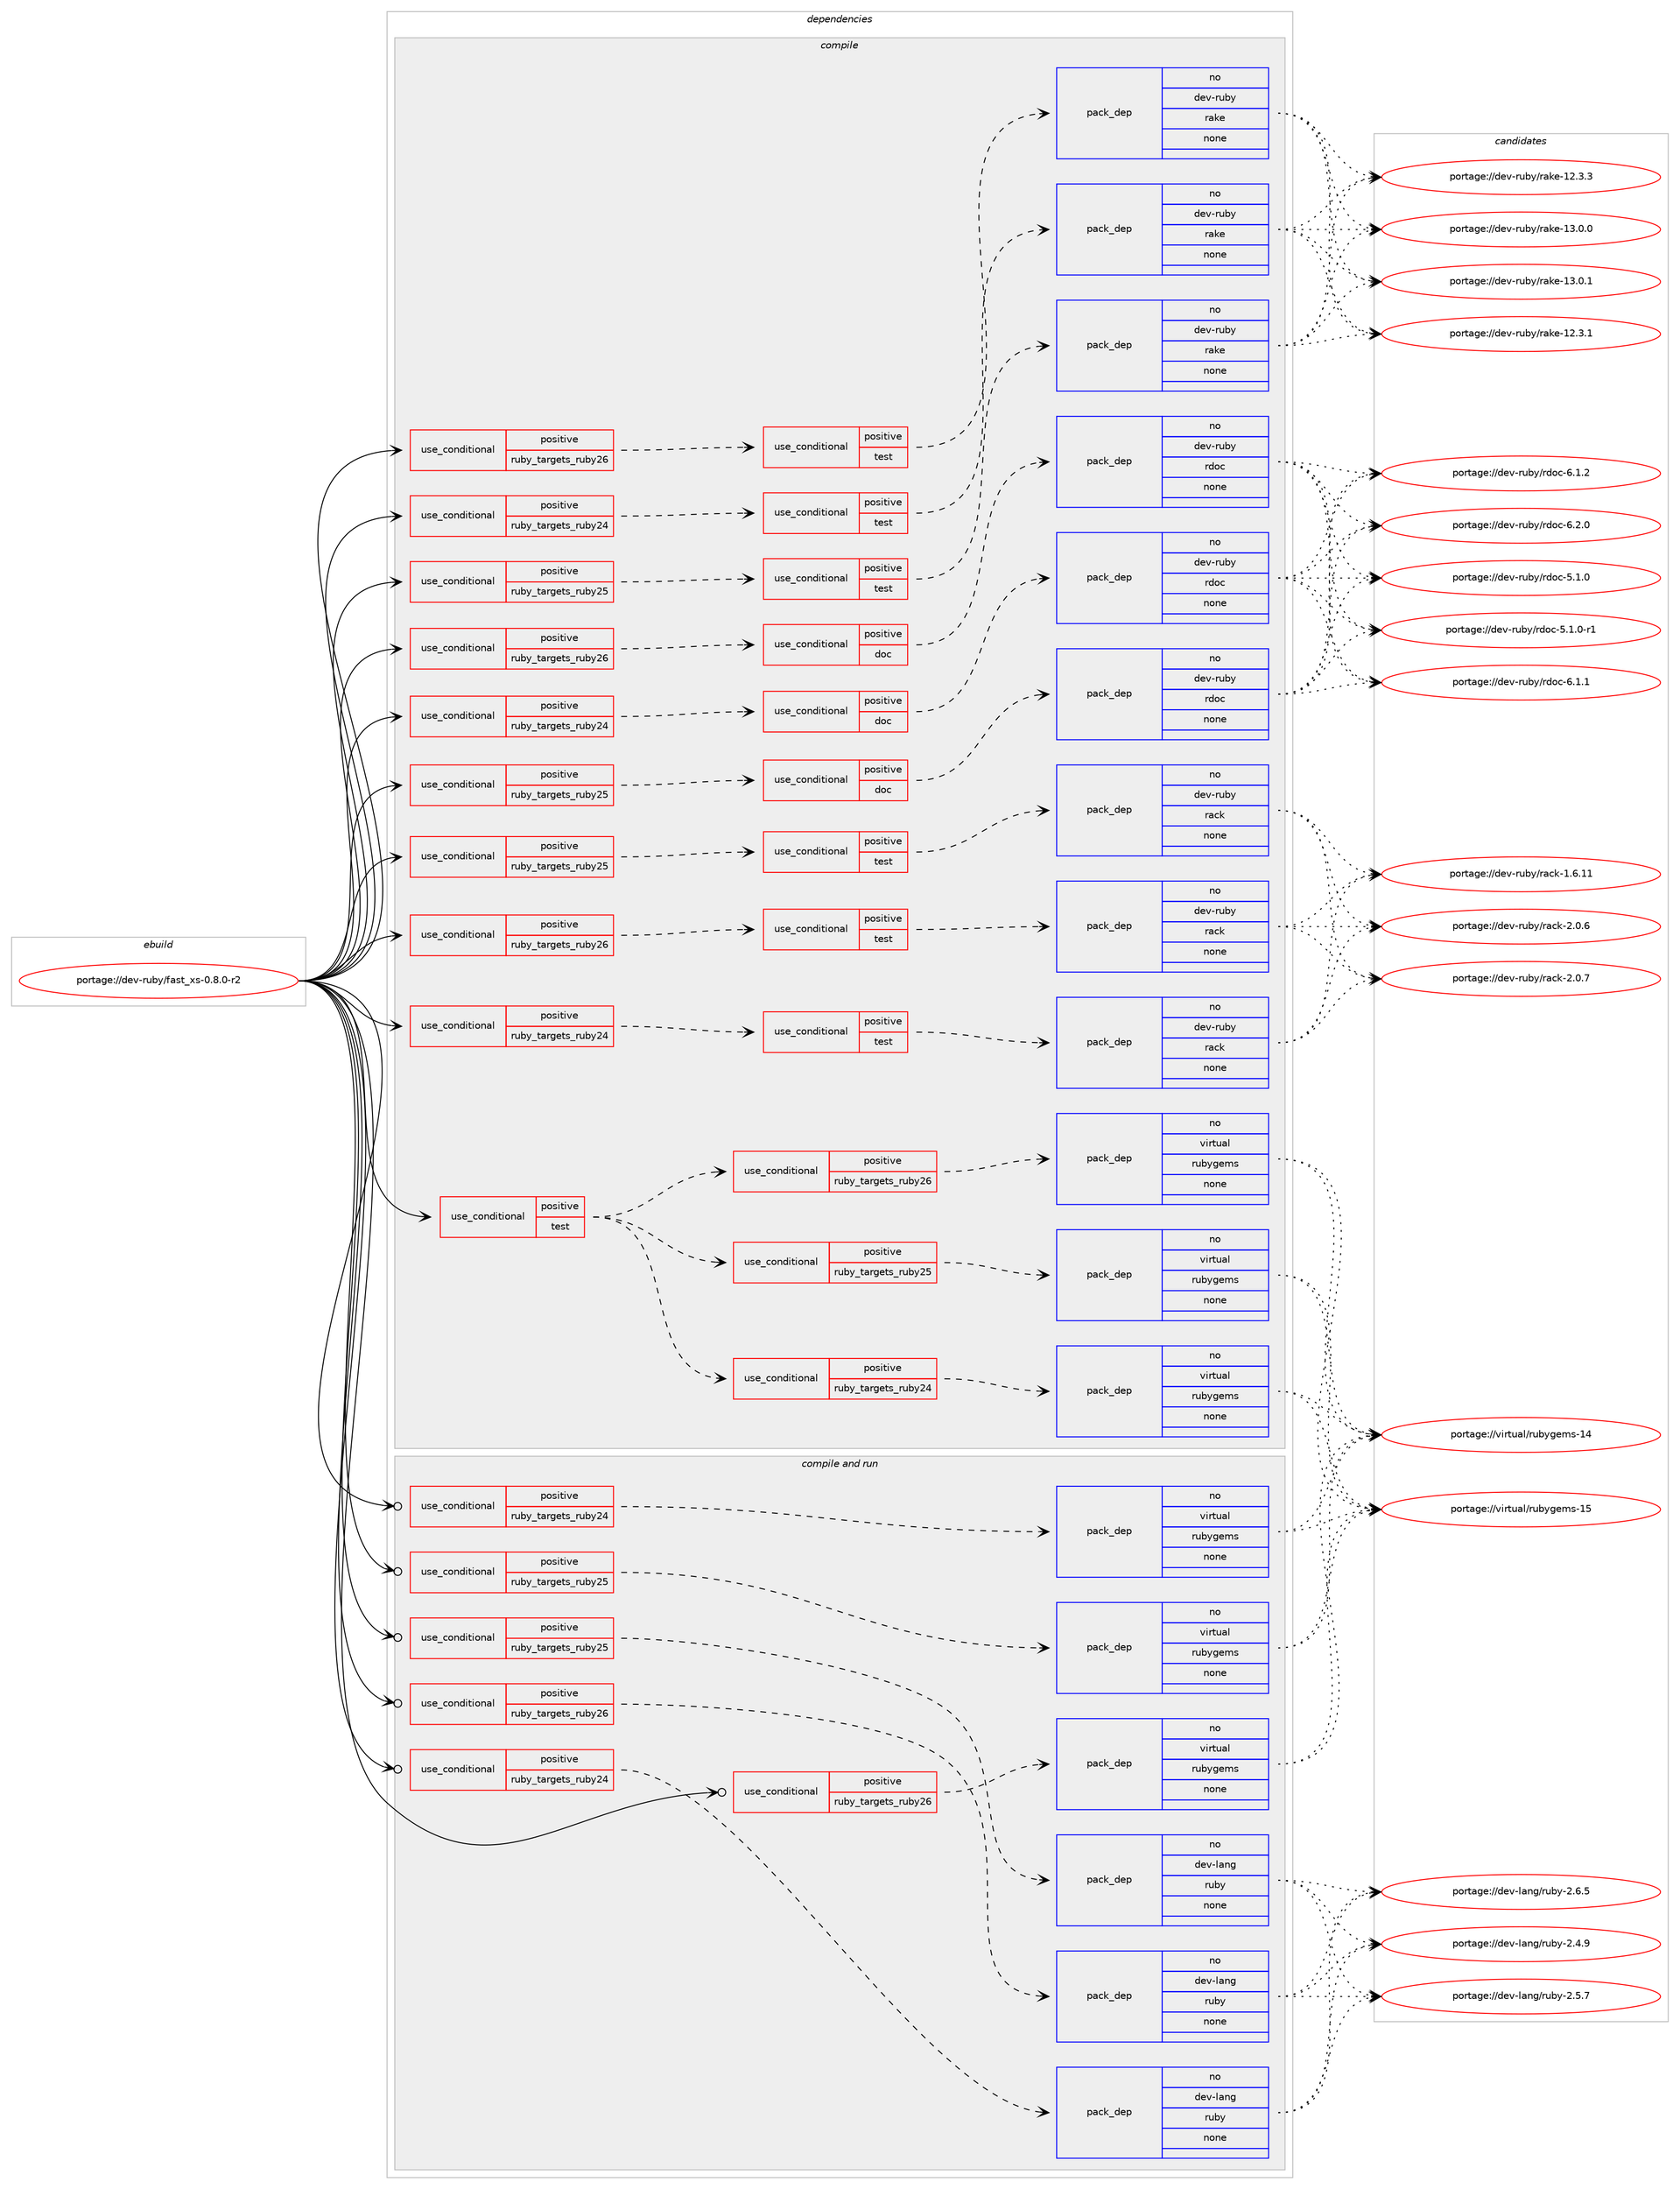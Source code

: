 digraph prolog {

# *************
# Graph options
# *************

newrank=true;
concentrate=true;
compound=true;
graph [rankdir=LR,fontname=Helvetica,fontsize=10,ranksep=1.5];#, ranksep=2.5, nodesep=0.2];
edge  [arrowhead=vee];
node  [fontname=Helvetica,fontsize=10];

# **********
# The ebuild
# **********

subgraph cluster_leftcol {
color=gray;
rank=same;
label=<<i>ebuild</i>>;
id [label="portage://dev-ruby/fast_xs-0.8.0-r2", color=red, width=4, href="../dev-ruby/fast_xs-0.8.0-r2.svg"];
}

# ****************
# The dependencies
# ****************

subgraph cluster_midcol {
color=gray;
label=<<i>dependencies</i>>;
subgraph cluster_compile {
fillcolor="#eeeeee";
style=filled;
label=<<i>compile</i>>;
subgraph cond52075 {
dependency220909 [label=<<TABLE BORDER="0" CELLBORDER="1" CELLSPACING="0" CELLPADDING="4"><TR><TD ROWSPAN="3" CELLPADDING="10">use_conditional</TD></TR><TR><TD>positive</TD></TR><TR><TD>ruby_targets_ruby24</TD></TR></TABLE>>, shape=none, color=red];
subgraph cond52076 {
dependency220910 [label=<<TABLE BORDER="0" CELLBORDER="1" CELLSPACING="0" CELLPADDING="4"><TR><TD ROWSPAN="3" CELLPADDING="10">use_conditional</TD></TR><TR><TD>positive</TD></TR><TR><TD>doc</TD></TR></TABLE>>, shape=none, color=red];
subgraph pack165350 {
dependency220911 [label=<<TABLE BORDER="0" CELLBORDER="1" CELLSPACING="0" CELLPADDING="4" WIDTH="220"><TR><TD ROWSPAN="6" CELLPADDING="30">pack_dep</TD></TR><TR><TD WIDTH="110">no</TD></TR><TR><TD>dev-ruby</TD></TR><TR><TD>rdoc</TD></TR><TR><TD>none</TD></TR><TR><TD></TD></TR></TABLE>>, shape=none, color=blue];
}
dependency220910:e -> dependency220911:w [weight=20,style="dashed",arrowhead="vee"];
}
dependency220909:e -> dependency220910:w [weight=20,style="dashed",arrowhead="vee"];
}
id:e -> dependency220909:w [weight=20,style="solid",arrowhead="vee"];
subgraph cond52077 {
dependency220912 [label=<<TABLE BORDER="0" CELLBORDER="1" CELLSPACING="0" CELLPADDING="4"><TR><TD ROWSPAN="3" CELLPADDING="10">use_conditional</TD></TR><TR><TD>positive</TD></TR><TR><TD>ruby_targets_ruby24</TD></TR></TABLE>>, shape=none, color=red];
subgraph cond52078 {
dependency220913 [label=<<TABLE BORDER="0" CELLBORDER="1" CELLSPACING="0" CELLPADDING="4"><TR><TD ROWSPAN="3" CELLPADDING="10">use_conditional</TD></TR><TR><TD>positive</TD></TR><TR><TD>test</TD></TR></TABLE>>, shape=none, color=red];
subgraph pack165351 {
dependency220914 [label=<<TABLE BORDER="0" CELLBORDER="1" CELLSPACING="0" CELLPADDING="4" WIDTH="220"><TR><TD ROWSPAN="6" CELLPADDING="30">pack_dep</TD></TR><TR><TD WIDTH="110">no</TD></TR><TR><TD>dev-ruby</TD></TR><TR><TD>rack</TD></TR><TR><TD>none</TD></TR><TR><TD></TD></TR></TABLE>>, shape=none, color=blue];
}
dependency220913:e -> dependency220914:w [weight=20,style="dashed",arrowhead="vee"];
}
dependency220912:e -> dependency220913:w [weight=20,style="dashed",arrowhead="vee"];
}
id:e -> dependency220912:w [weight=20,style="solid",arrowhead="vee"];
subgraph cond52079 {
dependency220915 [label=<<TABLE BORDER="0" CELLBORDER="1" CELLSPACING="0" CELLPADDING="4"><TR><TD ROWSPAN="3" CELLPADDING="10">use_conditional</TD></TR><TR><TD>positive</TD></TR><TR><TD>ruby_targets_ruby24</TD></TR></TABLE>>, shape=none, color=red];
subgraph cond52080 {
dependency220916 [label=<<TABLE BORDER="0" CELLBORDER="1" CELLSPACING="0" CELLPADDING="4"><TR><TD ROWSPAN="3" CELLPADDING="10">use_conditional</TD></TR><TR><TD>positive</TD></TR><TR><TD>test</TD></TR></TABLE>>, shape=none, color=red];
subgraph pack165352 {
dependency220917 [label=<<TABLE BORDER="0" CELLBORDER="1" CELLSPACING="0" CELLPADDING="4" WIDTH="220"><TR><TD ROWSPAN="6" CELLPADDING="30">pack_dep</TD></TR><TR><TD WIDTH="110">no</TD></TR><TR><TD>dev-ruby</TD></TR><TR><TD>rake</TD></TR><TR><TD>none</TD></TR><TR><TD></TD></TR></TABLE>>, shape=none, color=blue];
}
dependency220916:e -> dependency220917:w [weight=20,style="dashed",arrowhead="vee"];
}
dependency220915:e -> dependency220916:w [weight=20,style="dashed",arrowhead="vee"];
}
id:e -> dependency220915:w [weight=20,style="solid",arrowhead="vee"];
subgraph cond52081 {
dependency220918 [label=<<TABLE BORDER="0" CELLBORDER="1" CELLSPACING="0" CELLPADDING="4"><TR><TD ROWSPAN="3" CELLPADDING="10">use_conditional</TD></TR><TR><TD>positive</TD></TR><TR><TD>ruby_targets_ruby25</TD></TR></TABLE>>, shape=none, color=red];
subgraph cond52082 {
dependency220919 [label=<<TABLE BORDER="0" CELLBORDER="1" CELLSPACING="0" CELLPADDING="4"><TR><TD ROWSPAN="3" CELLPADDING="10">use_conditional</TD></TR><TR><TD>positive</TD></TR><TR><TD>doc</TD></TR></TABLE>>, shape=none, color=red];
subgraph pack165353 {
dependency220920 [label=<<TABLE BORDER="0" CELLBORDER="1" CELLSPACING="0" CELLPADDING="4" WIDTH="220"><TR><TD ROWSPAN="6" CELLPADDING="30">pack_dep</TD></TR><TR><TD WIDTH="110">no</TD></TR><TR><TD>dev-ruby</TD></TR><TR><TD>rdoc</TD></TR><TR><TD>none</TD></TR><TR><TD></TD></TR></TABLE>>, shape=none, color=blue];
}
dependency220919:e -> dependency220920:w [weight=20,style="dashed",arrowhead="vee"];
}
dependency220918:e -> dependency220919:w [weight=20,style="dashed",arrowhead="vee"];
}
id:e -> dependency220918:w [weight=20,style="solid",arrowhead="vee"];
subgraph cond52083 {
dependency220921 [label=<<TABLE BORDER="0" CELLBORDER="1" CELLSPACING="0" CELLPADDING="4"><TR><TD ROWSPAN="3" CELLPADDING="10">use_conditional</TD></TR><TR><TD>positive</TD></TR><TR><TD>ruby_targets_ruby25</TD></TR></TABLE>>, shape=none, color=red];
subgraph cond52084 {
dependency220922 [label=<<TABLE BORDER="0" CELLBORDER="1" CELLSPACING="0" CELLPADDING="4"><TR><TD ROWSPAN="3" CELLPADDING="10">use_conditional</TD></TR><TR><TD>positive</TD></TR><TR><TD>test</TD></TR></TABLE>>, shape=none, color=red];
subgraph pack165354 {
dependency220923 [label=<<TABLE BORDER="0" CELLBORDER="1" CELLSPACING="0" CELLPADDING="4" WIDTH="220"><TR><TD ROWSPAN="6" CELLPADDING="30">pack_dep</TD></TR><TR><TD WIDTH="110">no</TD></TR><TR><TD>dev-ruby</TD></TR><TR><TD>rack</TD></TR><TR><TD>none</TD></TR><TR><TD></TD></TR></TABLE>>, shape=none, color=blue];
}
dependency220922:e -> dependency220923:w [weight=20,style="dashed",arrowhead="vee"];
}
dependency220921:e -> dependency220922:w [weight=20,style="dashed",arrowhead="vee"];
}
id:e -> dependency220921:w [weight=20,style="solid",arrowhead="vee"];
subgraph cond52085 {
dependency220924 [label=<<TABLE BORDER="0" CELLBORDER="1" CELLSPACING="0" CELLPADDING="4"><TR><TD ROWSPAN="3" CELLPADDING="10">use_conditional</TD></TR><TR><TD>positive</TD></TR><TR><TD>ruby_targets_ruby25</TD></TR></TABLE>>, shape=none, color=red];
subgraph cond52086 {
dependency220925 [label=<<TABLE BORDER="0" CELLBORDER="1" CELLSPACING="0" CELLPADDING="4"><TR><TD ROWSPAN="3" CELLPADDING="10">use_conditional</TD></TR><TR><TD>positive</TD></TR><TR><TD>test</TD></TR></TABLE>>, shape=none, color=red];
subgraph pack165355 {
dependency220926 [label=<<TABLE BORDER="0" CELLBORDER="1" CELLSPACING="0" CELLPADDING="4" WIDTH="220"><TR><TD ROWSPAN="6" CELLPADDING="30">pack_dep</TD></TR><TR><TD WIDTH="110">no</TD></TR><TR><TD>dev-ruby</TD></TR><TR><TD>rake</TD></TR><TR><TD>none</TD></TR><TR><TD></TD></TR></TABLE>>, shape=none, color=blue];
}
dependency220925:e -> dependency220926:w [weight=20,style="dashed",arrowhead="vee"];
}
dependency220924:e -> dependency220925:w [weight=20,style="dashed",arrowhead="vee"];
}
id:e -> dependency220924:w [weight=20,style="solid",arrowhead="vee"];
subgraph cond52087 {
dependency220927 [label=<<TABLE BORDER="0" CELLBORDER="1" CELLSPACING="0" CELLPADDING="4"><TR><TD ROWSPAN="3" CELLPADDING="10">use_conditional</TD></TR><TR><TD>positive</TD></TR><TR><TD>ruby_targets_ruby26</TD></TR></TABLE>>, shape=none, color=red];
subgraph cond52088 {
dependency220928 [label=<<TABLE BORDER="0" CELLBORDER="1" CELLSPACING="0" CELLPADDING="4"><TR><TD ROWSPAN="3" CELLPADDING="10">use_conditional</TD></TR><TR><TD>positive</TD></TR><TR><TD>doc</TD></TR></TABLE>>, shape=none, color=red];
subgraph pack165356 {
dependency220929 [label=<<TABLE BORDER="0" CELLBORDER="1" CELLSPACING="0" CELLPADDING="4" WIDTH="220"><TR><TD ROWSPAN="6" CELLPADDING="30">pack_dep</TD></TR><TR><TD WIDTH="110">no</TD></TR><TR><TD>dev-ruby</TD></TR><TR><TD>rdoc</TD></TR><TR><TD>none</TD></TR><TR><TD></TD></TR></TABLE>>, shape=none, color=blue];
}
dependency220928:e -> dependency220929:w [weight=20,style="dashed",arrowhead="vee"];
}
dependency220927:e -> dependency220928:w [weight=20,style="dashed",arrowhead="vee"];
}
id:e -> dependency220927:w [weight=20,style="solid",arrowhead="vee"];
subgraph cond52089 {
dependency220930 [label=<<TABLE BORDER="0" CELLBORDER="1" CELLSPACING="0" CELLPADDING="4"><TR><TD ROWSPAN="3" CELLPADDING="10">use_conditional</TD></TR><TR><TD>positive</TD></TR><TR><TD>ruby_targets_ruby26</TD></TR></TABLE>>, shape=none, color=red];
subgraph cond52090 {
dependency220931 [label=<<TABLE BORDER="0" CELLBORDER="1" CELLSPACING="0" CELLPADDING="4"><TR><TD ROWSPAN="3" CELLPADDING="10">use_conditional</TD></TR><TR><TD>positive</TD></TR><TR><TD>test</TD></TR></TABLE>>, shape=none, color=red];
subgraph pack165357 {
dependency220932 [label=<<TABLE BORDER="0" CELLBORDER="1" CELLSPACING="0" CELLPADDING="4" WIDTH="220"><TR><TD ROWSPAN="6" CELLPADDING="30">pack_dep</TD></TR><TR><TD WIDTH="110">no</TD></TR><TR><TD>dev-ruby</TD></TR><TR><TD>rack</TD></TR><TR><TD>none</TD></TR><TR><TD></TD></TR></TABLE>>, shape=none, color=blue];
}
dependency220931:e -> dependency220932:w [weight=20,style="dashed",arrowhead="vee"];
}
dependency220930:e -> dependency220931:w [weight=20,style="dashed",arrowhead="vee"];
}
id:e -> dependency220930:w [weight=20,style="solid",arrowhead="vee"];
subgraph cond52091 {
dependency220933 [label=<<TABLE BORDER="0" CELLBORDER="1" CELLSPACING="0" CELLPADDING="4"><TR><TD ROWSPAN="3" CELLPADDING="10">use_conditional</TD></TR><TR><TD>positive</TD></TR><TR><TD>ruby_targets_ruby26</TD></TR></TABLE>>, shape=none, color=red];
subgraph cond52092 {
dependency220934 [label=<<TABLE BORDER="0" CELLBORDER="1" CELLSPACING="0" CELLPADDING="4"><TR><TD ROWSPAN="3" CELLPADDING="10">use_conditional</TD></TR><TR><TD>positive</TD></TR><TR><TD>test</TD></TR></TABLE>>, shape=none, color=red];
subgraph pack165358 {
dependency220935 [label=<<TABLE BORDER="0" CELLBORDER="1" CELLSPACING="0" CELLPADDING="4" WIDTH="220"><TR><TD ROWSPAN="6" CELLPADDING="30">pack_dep</TD></TR><TR><TD WIDTH="110">no</TD></TR><TR><TD>dev-ruby</TD></TR><TR><TD>rake</TD></TR><TR><TD>none</TD></TR><TR><TD></TD></TR></TABLE>>, shape=none, color=blue];
}
dependency220934:e -> dependency220935:w [weight=20,style="dashed",arrowhead="vee"];
}
dependency220933:e -> dependency220934:w [weight=20,style="dashed",arrowhead="vee"];
}
id:e -> dependency220933:w [weight=20,style="solid",arrowhead="vee"];
subgraph cond52093 {
dependency220936 [label=<<TABLE BORDER="0" CELLBORDER="1" CELLSPACING="0" CELLPADDING="4"><TR><TD ROWSPAN="3" CELLPADDING="10">use_conditional</TD></TR><TR><TD>positive</TD></TR><TR><TD>test</TD></TR></TABLE>>, shape=none, color=red];
subgraph cond52094 {
dependency220937 [label=<<TABLE BORDER="0" CELLBORDER="1" CELLSPACING="0" CELLPADDING="4"><TR><TD ROWSPAN="3" CELLPADDING="10">use_conditional</TD></TR><TR><TD>positive</TD></TR><TR><TD>ruby_targets_ruby24</TD></TR></TABLE>>, shape=none, color=red];
subgraph pack165359 {
dependency220938 [label=<<TABLE BORDER="0" CELLBORDER="1" CELLSPACING="0" CELLPADDING="4" WIDTH="220"><TR><TD ROWSPAN="6" CELLPADDING="30">pack_dep</TD></TR><TR><TD WIDTH="110">no</TD></TR><TR><TD>virtual</TD></TR><TR><TD>rubygems</TD></TR><TR><TD>none</TD></TR><TR><TD></TD></TR></TABLE>>, shape=none, color=blue];
}
dependency220937:e -> dependency220938:w [weight=20,style="dashed",arrowhead="vee"];
}
dependency220936:e -> dependency220937:w [weight=20,style="dashed",arrowhead="vee"];
subgraph cond52095 {
dependency220939 [label=<<TABLE BORDER="0" CELLBORDER="1" CELLSPACING="0" CELLPADDING="4"><TR><TD ROWSPAN="3" CELLPADDING="10">use_conditional</TD></TR><TR><TD>positive</TD></TR><TR><TD>ruby_targets_ruby25</TD></TR></TABLE>>, shape=none, color=red];
subgraph pack165360 {
dependency220940 [label=<<TABLE BORDER="0" CELLBORDER="1" CELLSPACING="0" CELLPADDING="4" WIDTH="220"><TR><TD ROWSPAN="6" CELLPADDING="30">pack_dep</TD></TR><TR><TD WIDTH="110">no</TD></TR><TR><TD>virtual</TD></TR><TR><TD>rubygems</TD></TR><TR><TD>none</TD></TR><TR><TD></TD></TR></TABLE>>, shape=none, color=blue];
}
dependency220939:e -> dependency220940:w [weight=20,style="dashed",arrowhead="vee"];
}
dependency220936:e -> dependency220939:w [weight=20,style="dashed",arrowhead="vee"];
subgraph cond52096 {
dependency220941 [label=<<TABLE BORDER="0" CELLBORDER="1" CELLSPACING="0" CELLPADDING="4"><TR><TD ROWSPAN="3" CELLPADDING="10">use_conditional</TD></TR><TR><TD>positive</TD></TR><TR><TD>ruby_targets_ruby26</TD></TR></TABLE>>, shape=none, color=red];
subgraph pack165361 {
dependency220942 [label=<<TABLE BORDER="0" CELLBORDER="1" CELLSPACING="0" CELLPADDING="4" WIDTH="220"><TR><TD ROWSPAN="6" CELLPADDING="30">pack_dep</TD></TR><TR><TD WIDTH="110">no</TD></TR><TR><TD>virtual</TD></TR><TR><TD>rubygems</TD></TR><TR><TD>none</TD></TR><TR><TD></TD></TR></TABLE>>, shape=none, color=blue];
}
dependency220941:e -> dependency220942:w [weight=20,style="dashed",arrowhead="vee"];
}
dependency220936:e -> dependency220941:w [weight=20,style="dashed",arrowhead="vee"];
}
id:e -> dependency220936:w [weight=20,style="solid",arrowhead="vee"];
}
subgraph cluster_compileandrun {
fillcolor="#eeeeee";
style=filled;
label=<<i>compile and run</i>>;
subgraph cond52097 {
dependency220943 [label=<<TABLE BORDER="0" CELLBORDER="1" CELLSPACING="0" CELLPADDING="4"><TR><TD ROWSPAN="3" CELLPADDING="10">use_conditional</TD></TR><TR><TD>positive</TD></TR><TR><TD>ruby_targets_ruby24</TD></TR></TABLE>>, shape=none, color=red];
subgraph pack165362 {
dependency220944 [label=<<TABLE BORDER="0" CELLBORDER="1" CELLSPACING="0" CELLPADDING="4" WIDTH="220"><TR><TD ROWSPAN="6" CELLPADDING="30">pack_dep</TD></TR><TR><TD WIDTH="110">no</TD></TR><TR><TD>dev-lang</TD></TR><TR><TD>ruby</TD></TR><TR><TD>none</TD></TR><TR><TD></TD></TR></TABLE>>, shape=none, color=blue];
}
dependency220943:e -> dependency220944:w [weight=20,style="dashed",arrowhead="vee"];
}
id:e -> dependency220943:w [weight=20,style="solid",arrowhead="odotvee"];
subgraph cond52098 {
dependency220945 [label=<<TABLE BORDER="0" CELLBORDER="1" CELLSPACING="0" CELLPADDING="4"><TR><TD ROWSPAN="3" CELLPADDING="10">use_conditional</TD></TR><TR><TD>positive</TD></TR><TR><TD>ruby_targets_ruby24</TD></TR></TABLE>>, shape=none, color=red];
subgraph pack165363 {
dependency220946 [label=<<TABLE BORDER="0" CELLBORDER="1" CELLSPACING="0" CELLPADDING="4" WIDTH="220"><TR><TD ROWSPAN="6" CELLPADDING="30">pack_dep</TD></TR><TR><TD WIDTH="110">no</TD></TR><TR><TD>virtual</TD></TR><TR><TD>rubygems</TD></TR><TR><TD>none</TD></TR><TR><TD></TD></TR></TABLE>>, shape=none, color=blue];
}
dependency220945:e -> dependency220946:w [weight=20,style="dashed",arrowhead="vee"];
}
id:e -> dependency220945:w [weight=20,style="solid",arrowhead="odotvee"];
subgraph cond52099 {
dependency220947 [label=<<TABLE BORDER="0" CELLBORDER="1" CELLSPACING="0" CELLPADDING="4"><TR><TD ROWSPAN="3" CELLPADDING="10">use_conditional</TD></TR><TR><TD>positive</TD></TR><TR><TD>ruby_targets_ruby25</TD></TR></TABLE>>, shape=none, color=red];
subgraph pack165364 {
dependency220948 [label=<<TABLE BORDER="0" CELLBORDER="1" CELLSPACING="0" CELLPADDING="4" WIDTH="220"><TR><TD ROWSPAN="6" CELLPADDING="30">pack_dep</TD></TR><TR><TD WIDTH="110">no</TD></TR><TR><TD>dev-lang</TD></TR><TR><TD>ruby</TD></TR><TR><TD>none</TD></TR><TR><TD></TD></TR></TABLE>>, shape=none, color=blue];
}
dependency220947:e -> dependency220948:w [weight=20,style="dashed",arrowhead="vee"];
}
id:e -> dependency220947:w [weight=20,style="solid",arrowhead="odotvee"];
subgraph cond52100 {
dependency220949 [label=<<TABLE BORDER="0" CELLBORDER="1" CELLSPACING="0" CELLPADDING="4"><TR><TD ROWSPAN="3" CELLPADDING="10">use_conditional</TD></TR><TR><TD>positive</TD></TR><TR><TD>ruby_targets_ruby25</TD></TR></TABLE>>, shape=none, color=red];
subgraph pack165365 {
dependency220950 [label=<<TABLE BORDER="0" CELLBORDER="1" CELLSPACING="0" CELLPADDING="4" WIDTH="220"><TR><TD ROWSPAN="6" CELLPADDING="30">pack_dep</TD></TR><TR><TD WIDTH="110">no</TD></TR><TR><TD>virtual</TD></TR><TR><TD>rubygems</TD></TR><TR><TD>none</TD></TR><TR><TD></TD></TR></TABLE>>, shape=none, color=blue];
}
dependency220949:e -> dependency220950:w [weight=20,style="dashed",arrowhead="vee"];
}
id:e -> dependency220949:w [weight=20,style="solid",arrowhead="odotvee"];
subgraph cond52101 {
dependency220951 [label=<<TABLE BORDER="0" CELLBORDER="1" CELLSPACING="0" CELLPADDING="4"><TR><TD ROWSPAN="3" CELLPADDING="10">use_conditional</TD></TR><TR><TD>positive</TD></TR><TR><TD>ruby_targets_ruby26</TD></TR></TABLE>>, shape=none, color=red];
subgraph pack165366 {
dependency220952 [label=<<TABLE BORDER="0" CELLBORDER="1" CELLSPACING="0" CELLPADDING="4" WIDTH="220"><TR><TD ROWSPAN="6" CELLPADDING="30">pack_dep</TD></TR><TR><TD WIDTH="110">no</TD></TR><TR><TD>dev-lang</TD></TR><TR><TD>ruby</TD></TR><TR><TD>none</TD></TR><TR><TD></TD></TR></TABLE>>, shape=none, color=blue];
}
dependency220951:e -> dependency220952:w [weight=20,style="dashed",arrowhead="vee"];
}
id:e -> dependency220951:w [weight=20,style="solid",arrowhead="odotvee"];
subgraph cond52102 {
dependency220953 [label=<<TABLE BORDER="0" CELLBORDER="1" CELLSPACING="0" CELLPADDING="4"><TR><TD ROWSPAN="3" CELLPADDING="10">use_conditional</TD></TR><TR><TD>positive</TD></TR><TR><TD>ruby_targets_ruby26</TD></TR></TABLE>>, shape=none, color=red];
subgraph pack165367 {
dependency220954 [label=<<TABLE BORDER="0" CELLBORDER="1" CELLSPACING="0" CELLPADDING="4" WIDTH="220"><TR><TD ROWSPAN="6" CELLPADDING="30">pack_dep</TD></TR><TR><TD WIDTH="110">no</TD></TR><TR><TD>virtual</TD></TR><TR><TD>rubygems</TD></TR><TR><TD>none</TD></TR><TR><TD></TD></TR></TABLE>>, shape=none, color=blue];
}
dependency220953:e -> dependency220954:w [weight=20,style="dashed",arrowhead="vee"];
}
id:e -> dependency220953:w [weight=20,style="solid",arrowhead="odotvee"];
}
subgraph cluster_run {
fillcolor="#eeeeee";
style=filled;
label=<<i>run</i>>;
}
}

# **************
# The candidates
# **************

subgraph cluster_choices {
rank=same;
color=gray;
label=<<i>candidates</i>>;

subgraph choice165350 {
color=black;
nodesep=1;
choiceportage10010111845114117981214711410011199455346494648 [label="portage://dev-ruby/rdoc-5.1.0", color=red, width=4,href="../dev-ruby/rdoc-5.1.0.svg"];
choiceportage100101118451141179812147114100111994553464946484511449 [label="portage://dev-ruby/rdoc-5.1.0-r1", color=red, width=4,href="../dev-ruby/rdoc-5.1.0-r1.svg"];
choiceportage10010111845114117981214711410011199455446494649 [label="portage://dev-ruby/rdoc-6.1.1", color=red, width=4,href="../dev-ruby/rdoc-6.1.1.svg"];
choiceportage10010111845114117981214711410011199455446494650 [label="portage://dev-ruby/rdoc-6.1.2", color=red, width=4,href="../dev-ruby/rdoc-6.1.2.svg"];
choiceportage10010111845114117981214711410011199455446504648 [label="portage://dev-ruby/rdoc-6.2.0", color=red, width=4,href="../dev-ruby/rdoc-6.2.0.svg"];
dependency220911:e -> choiceportage10010111845114117981214711410011199455346494648:w [style=dotted,weight="100"];
dependency220911:e -> choiceportage100101118451141179812147114100111994553464946484511449:w [style=dotted,weight="100"];
dependency220911:e -> choiceportage10010111845114117981214711410011199455446494649:w [style=dotted,weight="100"];
dependency220911:e -> choiceportage10010111845114117981214711410011199455446494650:w [style=dotted,weight="100"];
dependency220911:e -> choiceportage10010111845114117981214711410011199455446504648:w [style=dotted,weight="100"];
}
subgraph choice165351 {
color=black;
nodesep=1;
choiceportage100101118451141179812147114979910745494654464949 [label="portage://dev-ruby/rack-1.6.11", color=red, width=4,href="../dev-ruby/rack-1.6.11.svg"];
choiceportage1001011184511411798121471149799107455046484654 [label="portage://dev-ruby/rack-2.0.6", color=red, width=4,href="../dev-ruby/rack-2.0.6.svg"];
choiceportage1001011184511411798121471149799107455046484655 [label="portage://dev-ruby/rack-2.0.7", color=red, width=4,href="../dev-ruby/rack-2.0.7.svg"];
dependency220914:e -> choiceportage100101118451141179812147114979910745494654464949:w [style=dotted,weight="100"];
dependency220914:e -> choiceportage1001011184511411798121471149799107455046484654:w [style=dotted,weight="100"];
dependency220914:e -> choiceportage1001011184511411798121471149799107455046484655:w [style=dotted,weight="100"];
}
subgraph choice165352 {
color=black;
nodesep=1;
choiceportage1001011184511411798121471149710710145495046514649 [label="portage://dev-ruby/rake-12.3.1", color=red, width=4,href="../dev-ruby/rake-12.3.1.svg"];
choiceportage1001011184511411798121471149710710145495046514651 [label="portage://dev-ruby/rake-12.3.3", color=red, width=4,href="../dev-ruby/rake-12.3.3.svg"];
choiceportage1001011184511411798121471149710710145495146484648 [label="portage://dev-ruby/rake-13.0.0", color=red, width=4,href="../dev-ruby/rake-13.0.0.svg"];
choiceportage1001011184511411798121471149710710145495146484649 [label="portage://dev-ruby/rake-13.0.1", color=red, width=4,href="../dev-ruby/rake-13.0.1.svg"];
dependency220917:e -> choiceportage1001011184511411798121471149710710145495046514649:w [style=dotted,weight="100"];
dependency220917:e -> choiceportage1001011184511411798121471149710710145495046514651:w [style=dotted,weight="100"];
dependency220917:e -> choiceportage1001011184511411798121471149710710145495146484648:w [style=dotted,weight="100"];
dependency220917:e -> choiceportage1001011184511411798121471149710710145495146484649:w [style=dotted,weight="100"];
}
subgraph choice165353 {
color=black;
nodesep=1;
choiceportage10010111845114117981214711410011199455346494648 [label="portage://dev-ruby/rdoc-5.1.0", color=red, width=4,href="../dev-ruby/rdoc-5.1.0.svg"];
choiceportage100101118451141179812147114100111994553464946484511449 [label="portage://dev-ruby/rdoc-5.1.0-r1", color=red, width=4,href="../dev-ruby/rdoc-5.1.0-r1.svg"];
choiceportage10010111845114117981214711410011199455446494649 [label="portage://dev-ruby/rdoc-6.1.1", color=red, width=4,href="../dev-ruby/rdoc-6.1.1.svg"];
choiceportage10010111845114117981214711410011199455446494650 [label="portage://dev-ruby/rdoc-6.1.2", color=red, width=4,href="../dev-ruby/rdoc-6.1.2.svg"];
choiceportage10010111845114117981214711410011199455446504648 [label="portage://dev-ruby/rdoc-6.2.0", color=red, width=4,href="../dev-ruby/rdoc-6.2.0.svg"];
dependency220920:e -> choiceportage10010111845114117981214711410011199455346494648:w [style=dotted,weight="100"];
dependency220920:e -> choiceportage100101118451141179812147114100111994553464946484511449:w [style=dotted,weight="100"];
dependency220920:e -> choiceportage10010111845114117981214711410011199455446494649:w [style=dotted,weight="100"];
dependency220920:e -> choiceportage10010111845114117981214711410011199455446494650:w [style=dotted,weight="100"];
dependency220920:e -> choiceportage10010111845114117981214711410011199455446504648:w [style=dotted,weight="100"];
}
subgraph choice165354 {
color=black;
nodesep=1;
choiceportage100101118451141179812147114979910745494654464949 [label="portage://dev-ruby/rack-1.6.11", color=red, width=4,href="../dev-ruby/rack-1.6.11.svg"];
choiceportage1001011184511411798121471149799107455046484654 [label="portage://dev-ruby/rack-2.0.6", color=red, width=4,href="../dev-ruby/rack-2.0.6.svg"];
choiceportage1001011184511411798121471149799107455046484655 [label="portage://dev-ruby/rack-2.0.7", color=red, width=4,href="../dev-ruby/rack-2.0.7.svg"];
dependency220923:e -> choiceportage100101118451141179812147114979910745494654464949:w [style=dotted,weight="100"];
dependency220923:e -> choiceportage1001011184511411798121471149799107455046484654:w [style=dotted,weight="100"];
dependency220923:e -> choiceportage1001011184511411798121471149799107455046484655:w [style=dotted,weight="100"];
}
subgraph choice165355 {
color=black;
nodesep=1;
choiceportage1001011184511411798121471149710710145495046514649 [label="portage://dev-ruby/rake-12.3.1", color=red, width=4,href="../dev-ruby/rake-12.3.1.svg"];
choiceportage1001011184511411798121471149710710145495046514651 [label="portage://dev-ruby/rake-12.3.3", color=red, width=4,href="../dev-ruby/rake-12.3.3.svg"];
choiceportage1001011184511411798121471149710710145495146484648 [label="portage://dev-ruby/rake-13.0.0", color=red, width=4,href="../dev-ruby/rake-13.0.0.svg"];
choiceportage1001011184511411798121471149710710145495146484649 [label="portage://dev-ruby/rake-13.0.1", color=red, width=4,href="../dev-ruby/rake-13.0.1.svg"];
dependency220926:e -> choiceportage1001011184511411798121471149710710145495046514649:w [style=dotted,weight="100"];
dependency220926:e -> choiceportage1001011184511411798121471149710710145495046514651:w [style=dotted,weight="100"];
dependency220926:e -> choiceportage1001011184511411798121471149710710145495146484648:w [style=dotted,weight="100"];
dependency220926:e -> choiceportage1001011184511411798121471149710710145495146484649:w [style=dotted,weight="100"];
}
subgraph choice165356 {
color=black;
nodesep=1;
choiceportage10010111845114117981214711410011199455346494648 [label="portage://dev-ruby/rdoc-5.1.0", color=red, width=4,href="../dev-ruby/rdoc-5.1.0.svg"];
choiceportage100101118451141179812147114100111994553464946484511449 [label="portage://dev-ruby/rdoc-5.1.0-r1", color=red, width=4,href="../dev-ruby/rdoc-5.1.0-r1.svg"];
choiceportage10010111845114117981214711410011199455446494649 [label="portage://dev-ruby/rdoc-6.1.1", color=red, width=4,href="../dev-ruby/rdoc-6.1.1.svg"];
choiceportage10010111845114117981214711410011199455446494650 [label="portage://dev-ruby/rdoc-6.1.2", color=red, width=4,href="../dev-ruby/rdoc-6.1.2.svg"];
choiceportage10010111845114117981214711410011199455446504648 [label="portage://dev-ruby/rdoc-6.2.0", color=red, width=4,href="../dev-ruby/rdoc-6.2.0.svg"];
dependency220929:e -> choiceportage10010111845114117981214711410011199455346494648:w [style=dotted,weight="100"];
dependency220929:e -> choiceportage100101118451141179812147114100111994553464946484511449:w [style=dotted,weight="100"];
dependency220929:e -> choiceportage10010111845114117981214711410011199455446494649:w [style=dotted,weight="100"];
dependency220929:e -> choiceportage10010111845114117981214711410011199455446494650:w [style=dotted,weight="100"];
dependency220929:e -> choiceportage10010111845114117981214711410011199455446504648:w [style=dotted,weight="100"];
}
subgraph choice165357 {
color=black;
nodesep=1;
choiceportage100101118451141179812147114979910745494654464949 [label="portage://dev-ruby/rack-1.6.11", color=red, width=4,href="../dev-ruby/rack-1.6.11.svg"];
choiceportage1001011184511411798121471149799107455046484654 [label="portage://dev-ruby/rack-2.0.6", color=red, width=4,href="../dev-ruby/rack-2.0.6.svg"];
choiceportage1001011184511411798121471149799107455046484655 [label="portage://dev-ruby/rack-2.0.7", color=red, width=4,href="../dev-ruby/rack-2.0.7.svg"];
dependency220932:e -> choiceportage100101118451141179812147114979910745494654464949:w [style=dotted,weight="100"];
dependency220932:e -> choiceportage1001011184511411798121471149799107455046484654:w [style=dotted,weight="100"];
dependency220932:e -> choiceportage1001011184511411798121471149799107455046484655:w [style=dotted,weight="100"];
}
subgraph choice165358 {
color=black;
nodesep=1;
choiceportage1001011184511411798121471149710710145495046514649 [label="portage://dev-ruby/rake-12.3.1", color=red, width=4,href="../dev-ruby/rake-12.3.1.svg"];
choiceportage1001011184511411798121471149710710145495046514651 [label="portage://dev-ruby/rake-12.3.3", color=red, width=4,href="../dev-ruby/rake-12.3.3.svg"];
choiceportage1001011184511411798121471149710710145495146484648 [label="portage://dev-ruby/rake-13.0.0", color=red, width=4,href="../dev-ruby/rake-13.0.0.svg"];
choiceportage1001011184511411798121471149710710145495146484649 [label="portage://dev-ruby/rake-13.0.1", color=red, width=4,href="../dev-ruby/rake-13.0.1.svg"];
dependency220935:e -> choiceportage1001011184511411798121471149710710145495046514649:w [style=dotted,weight="100"];
dependency220935:e -> choiceportage1001011184511411798121471149710710145495046514651:w [style=dotted,weight="100"];
dependency220935:e -> choiceportage1001011184511411798121471149710710145495146484648:w [style=dotted,weight="100"];
dependency220935:e -> choiceportage1001011184511411798121471149710710145495146484649:w [style=dotted,weight="100"];
}
subgraph choice165359 {
color=black;
nodesep=1;
choiceportage118105114116117971084711411798121103101109115454952 [label="portage://virtual/rubygems-14", color=red, width=4,href="../virtual/rubygems-14.svg"];
choiceportage118105114116117971084711411798121103101109115454953 [label="portage://virtual/rubygems-15", color=red, width=4,href="../virtual/rubygems-15.svg"];
dependency220938:e -> choiceportage118105114116117971084711411798121103101109115454952:w [style=dotted,weight="100"];
dependency220938:e -> choiceportage118105114116117971084711411798121103101109115454953:w [style=dotted,weight="100"];
}
subgraph choice165360 {
color=black;
nodesep=1;
choiceportage118105114116117971084711411798121103101109115454952 [label="portage://virtual/rubygems-14", color=red, width=4,href="../virtual/rubygems-14.svg"];
choiceportage118105114116117971084711411798121103101109115454953 [label="portage://virtual/rubygems-15", color=red, width=4,href="../virtual/rubygems-15.svg"];
dependency220940:e -> choiceportage118105114116117971084711411798121103101109115454952:w [style=dotted,weight="100"];
dependency220940:e -> choiceportage118105114116117971084711411798121103101109115454953:w [style=dotted,weight="100"];
}
subgraph choice165361 {
color=black;
nodesep=1;
choiceportage118105114116117971084711411798121103101109115454952 [label="portage://virtual/rubygems-14", color=red, width=4,href="../virtual/rubygems-14.svg"];
choiceportage118105114116117971084711411798121103101109115454953 [label="portage://virtual/rubygems-15", color=red, width=4,href="../virtual/rubygems-15.svg"];
dependency220942:e -> choiceportage118105114116117971084711411798121103101109115454952:w [style=dotted,weight="100"];
dependency220942:e -> choiceportage118105114116117971084711411798121103101109115454953:w [style=dotted,weight="100"];
}
subgraph choice165362 {
color=black;
nodesep=1;
choiceportage10010111845108971101034711411798121455046524657 [label="portage://dev-lang/ruby-2.4.9", color=red, width=4,href="../dev-lang/ruby-2.4.9.svg"];
choiceportage10010111845108971101034711411798121455046534655 [label="portage://dev-lang/ruby-2.5.7", color=red, width=4,href="../dev-lang/ruby-2.5.7.svg"];
choiceportage10010111845108971101034711411798121455046544653 [label="portage://dev-lang/ruby-2.6.5", color=red, width=4,href="../dev-lang/ruby-2.6.5.svg"];
dependency220944:e -> choiceportage10010111845108971101034711411798121455046524657:w [style=dotted,weight="100"];
dependency220944:e -> choiceportage10010111845108971101034711411798121455046534655:w [style=dotted,weight="100"];
dependency220944:e -> choiceportage10010111845108971101034711411798121455046544653:w [style=dotted,weight="100"];
}
subgraph choice165363 {
color=black;
nodesep=1;
choiceportage118105114116117971084711411798121103101109115454952 [label="portage://virtual/rubygems-14", color=red, width=4,href="../virtual/rubygems-14.svg"];
choiceportage118105114116117971084711411798121103101109115454953 [label="portage://virtual/rubygems-15", color=red, width=4,href="../virtual/rubygems-15.svg"];
dependency220946:e -> choiceportage118105114116117971084711411798121103101109115454952:w [style=dotted,weight="100"];
dependency220946:e -> choiceportage118105114116117971084711411798121103101109115454953:w [style=dotted,weight="100"];
}
subgraph choice165364 {
color=black;
nodesep=1;
choiceportage10010111845108971101034711411798121455046524657 [label="portage://dev-lang/ruby-2.4.9", color=red, width=4,href="../dev-lang/ruby-2.4.9.svg"];
choiceportage10010111845108971101034711411798121455046534655 [label="portage://dev-lang/ruby-2.5.7", color=red, width=4,href="../dev-lang/ruby-2.5.7.svg"];
choiceportage10010111845108971101034711411798121455046544653 [label="portage://dev-lang/ruby-2.6.5", color=red, width=4,href="../dev-lang/ruby-2.6.5.svg"];
dependency220948:e -> choiceportage10010111845108971101034711411798121455046524657:w [style=dotted,weight="100"];
dependency220948:e -> choiceportage10010111845108971101034711411798121455046534655:w [style=dotted,weight="100"];
dependency220948:e -> choiceportage10010111845108971101034711411798121455046544653:w [style=dotted,weight="100"];
}
subgraph choice165365 {
color=black;
nodesep=1;
choiceportage118105114116117971084711411798121103101109115454952 [label="portage://virtual/rubygems-14", color=red, width=4,href="../virtual/rubygems-14.svg"];
choiceportage118105114116117971084711411798121103101109115454953 [label="portage://virtual/rubygems-15", color=red, width=4,href="../virtual/rubygems-15.svg"];
dependency220950:e -> choiceportage118105114116117971084711411798121103101109115454952:w [style=dotted,weight="100"];
dependency220950:e -> choiceportage118105114116117971084711411798121103101109115454953:w [style=dotted,weight="100"];
}
subgraph choice165366 {
color=black;
nodesep=1;
choiceportage10010111845108971101034711411798121455046524657 [label="portage://dev-lang/ruby-2.4.9", color=red, width=4,href="../dev-lang/ruby-2.4.9.svg"];
choiceportage10010111845108971101034711411798121455046534655 [label="portage://dev-lang/ruby-2.5.7", color=red, width=4,href="../dev-lang/ruby-2.5.7.svg"];
choiceportage10010111845108971101034711411798121455046544653 [label="portage://dev-lang/ruby-2.6.5", color=red, width=4,href="../dev-lang/ruby-2.6.5.svg"];
dependency220952:e -> choiceportage10010111845108971101034711411798121455046524657:w [style=dotted,weight="100"];
dependency220952:e -> choiceportage10010111845108971101034711411798121455046534655:w [style=dotted,weight="100"];
dependency220952:e -> choiceportage10010111845108971101034711411798121455046544653:w [style=dotted,weight="100"];
}
subgraph choice165367 {
color=black;
nodesep=1;
choiceportage118105114116117971084711411798121103101109115454952 [label="portage://virtual/rubygems-14", color=red, width=4,href="../virtual/rubygems-14.svg"];
choiceportage118105114116117971084711411798121103101109115454953 [label="portage://virtual/rubygems-15", color=red, width=4,href="../virtual/rubygems-15.svg"];
dependency220954:e -> choiceportage118105114116117971084711411798121103101109115454952:w [style=dotted,weight="100"];
dependency220954:e -> choiceportage118105114116117971084711411798121103101109115454953:w [style=dotted,weight="100"];
}
}

}
